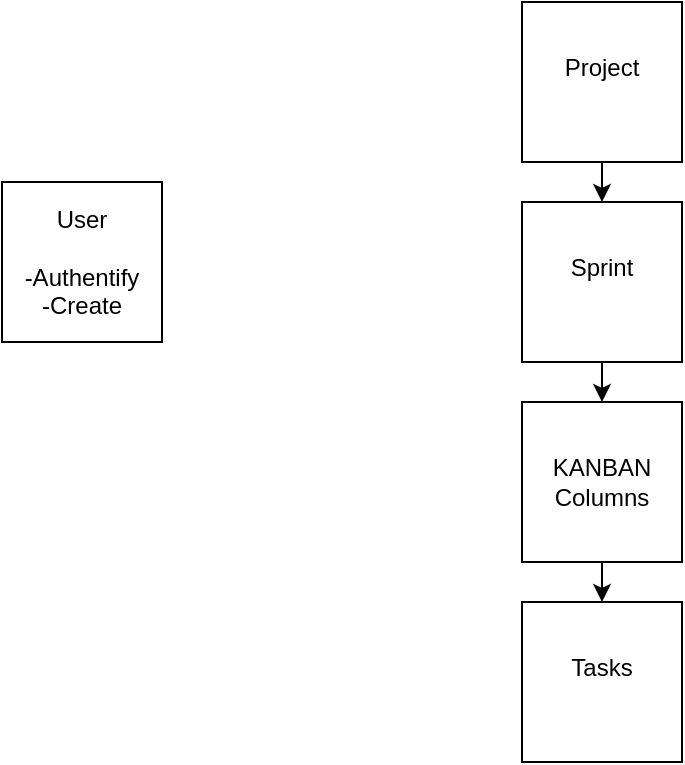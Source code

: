 <mxfile version="15.7.3" type="device"><diagram id="cqzGAREnIRv3FNkdebAk" name="Page-1"><mxGraphModel dx="2249" dy="802" grid="1" gridSize="10" guides="1" tooltips="1" connect="1" arrows="1" fold="1" page="1" pageScale="1" pageWidth="827" pageHeight="1169" math="0" shadow="0"><root><mxCell id="0"/><mxCell id="1" parent="0"/><mxCell id="s2cu6anzFoP57fP-Hvp9-1" value="&lt;div&gt;Tasks&lt;/div&gt;&lt;div&gt;&lt;br&gt;&lt;/div&gt;" style="whiteSpace=wrap;html=1;aspect=fixed;" vertex="1" parent="1"><mxGeometry x="90" y="490" width="80" height="80" as="geometry"/></mxCell><mxCell id="s2cu6anzFoP57fP-Hvp9-2" value="KANBAN Columns" style="whiteSpace=wrap;html=1;aspect=fixed;" vertex="1" parent="1"><mxGeometry x="90" y="390" width="80" height="80" as="geometry"/></mxCell><mxCell id="s2cu6anzFoP57fP-Hvp9-3" value="&lt;div&gt;Sprint&lt;/div&gt;&lt;div&gt;&lt;br&gt;&lt;/div&gt;" style="whiteSpace=wrap;html=1;aspect=fixed;" vertex="1" parent="1"><mxGeometry x="90" y="290" width="80" height="80" as="geometry"/></mxCell><mxCell id="s2cu6anzFoP57fP-Hvp9-4" value="&lt;div&gt;Project&lt;/div&gt;&lt;div&gt;&lt;br&gt;&lt;/div&gt;" style="whiteSpace=wrap;html=1;aspect=fixed;" vertex="1" parent="1"><mxGeometry x="90" y="190" width="80" height="80" as="geometry"/></mxCell><mxCell id="s2cu6anzFoP57fP-Hvp9-5" value="&lt;div&gt;User&lt;/div&gt;&lt;div&gt;&lt;br&gt;&lt;/div&gt;&lt;div&gt;-Authentify&lt;/div&gt;&lt;div&gt;-Create&lt;br&gt;&lt;/div&gt;" style="whiteSpace=wrap;html=1;aspect=fixed;" vertex="1" parent="1"><mxGeometry x="-170" y="280" width="80" height="80" as="geometry"/></mxCell><mxCell id="s2cu6anzFoP57fP-Hvp9-6" value="" style="endArrow=classic;html=1;rounded=0;exitX=0.5;exitY=1;exitDx=0;exitDy=0;" edge="1" parent="1" source="s2cu6anzFoP57fP-Hvp9-4" target="s2cu6anzFoP57fP-Hvp9-3"><mxGeometry width="50" height="50" relative="1" as="geometry"><mxPoint x="390" y="440" as="sourcePoint"/><mxPoint x="440" y="390" as="targetPoint"/></mxGeometry></mxCell><mxCell id="s2cu6anzFoP57fP-Hvp9-7" value="" style="endArrow=classic;html=1;rounded=0;exitX=0.5;exitY=1;exitDx=0;exitDy=0;entryX=0.5;entryY=0;entryDx=0;entryDy=0;" edge="1" parent="1" source="s2cu6anzFoP57fP-Hvp9-3" target="s2cu6anzFoP57fP-Hvp9-2"><mxGeometry width="50" height="50" relative="1" as="geometry"><mxPoint x="140" y="270" as="sourcePoint"/><mxPoint x="450" y="400" as="targetPoint"/></mxGeometry></mxCell><mxCell id="s2cu6anzFoP57fP-Hvp9-9" value="" style="endArrow=classic;html=1;rounded=0;exitX=0.5;exitY=1;exitDx=0;exitDy=0;entryX=0.5;entryY=0;entryDx=0;entryDy=0;" edge="1" parent="1" source="s2cu6anzFoP57fP-Hvp9-2" target="s2cu6anzFoP57fP-Hvp9-1"><mxGeometry width="50" height="50" relative="1" as="geometry"><mxPoint x="160" y="290" as="sourcePoint"/><mxPoint x="470" y="420" as="targetPoint"/></mxGeometry></mxCell></root></mxGraphModel></diagram></mxfile>